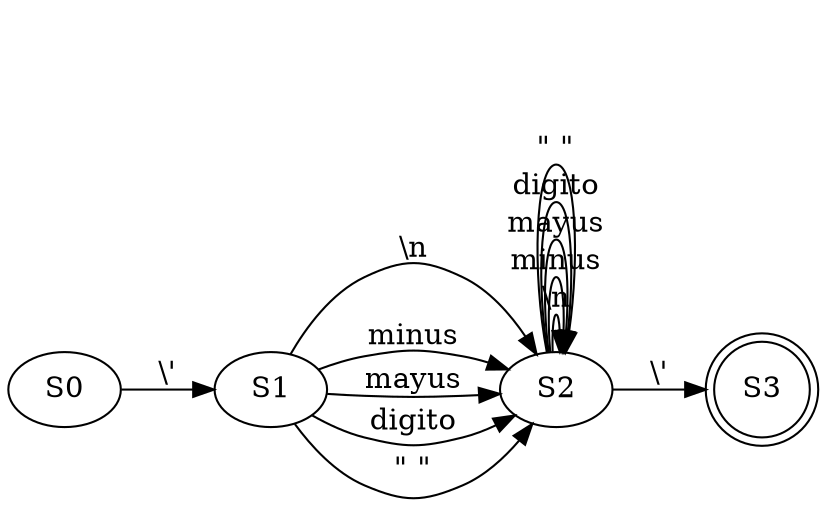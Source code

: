 digraph G { 
 rankdir="LR"S0->S1[label="\\'"]
S1->S2[label="\\n"]
S1->S2[label="minus"]
S1->S2[label="mayus"]
S1->S2[label="digito"]
S1->S2[label="\" \""]
S2->S2[label="\\n"]
S2->S2[label="minus"]
S2->S2[label="mayus"]
S2->S2[label="digito"]
S2->S2[label="\" \""]
S2->S3[label="\\'"]
S3[shape = doublecircle];
}
